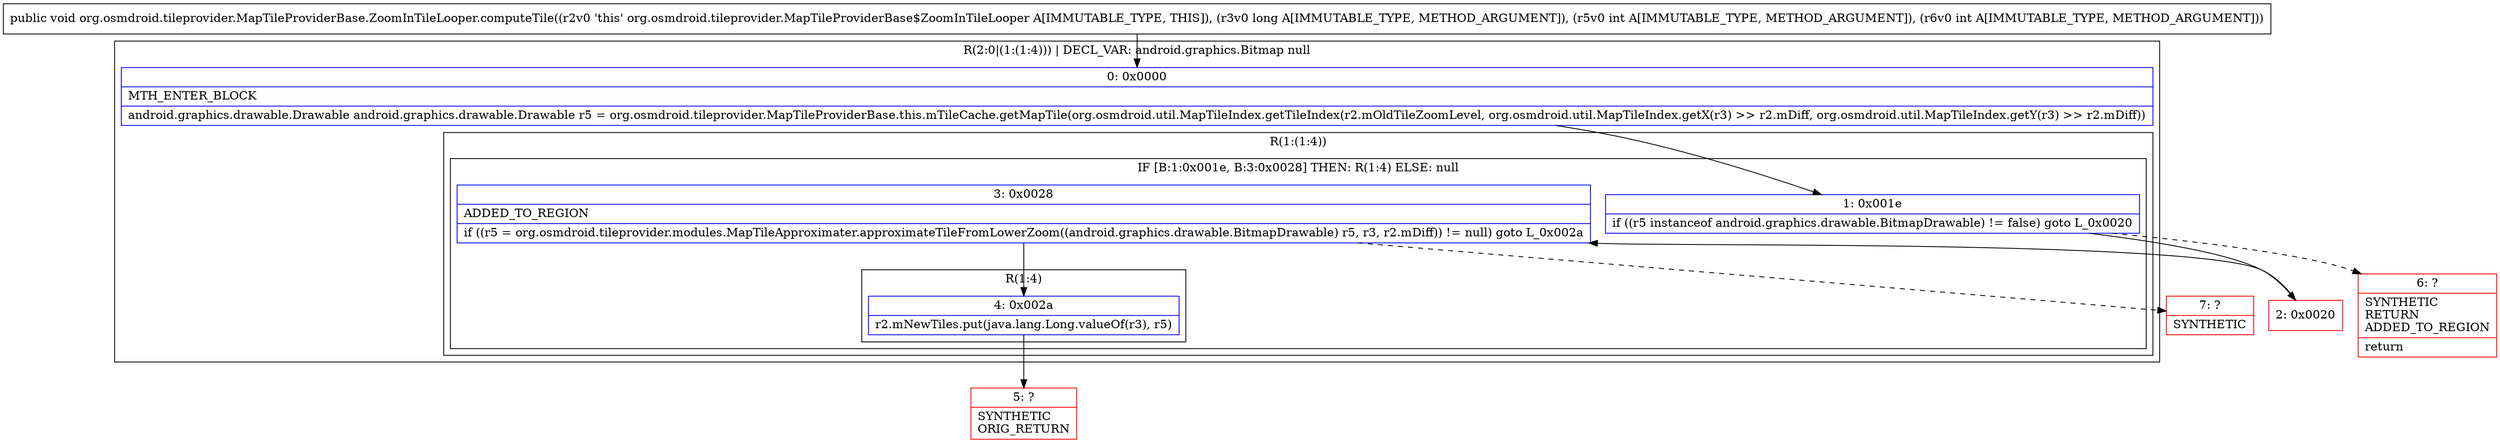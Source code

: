digraph "CFG fororg.osmdroid.tileprovider.MapTileProviderBase.ZoomInTileLooper.computeTile(JII)V" {
subgraph cluster_Region_79116208 {
label = "R(2:0|(1:(1:4))) | DECL_VAR: android.graphics.Bitmap null\l";
node [shape=record,color=blue];
Node_0 [shape=record,label="{0\:\ 0x0000|MTH_ENTER_BLOCK\l|android.graphics.drawable.Drawable android.graphics.drawable.Drawable r5 = org.osmdroid.tileprovider.MapTileProviderBase.this.mTileCache.getMapTile(org.osmdroid.util.MapTileIndex.getTileIndex(r2.mOldTileZoomLevel, org.osmdroid.util.MapTileIndex.getX(r3) \>\> r2.mDiff, org.osmdroid.util.MapTileIndex.getY(r3) \>\> r2.mDiff))\l}"];
subgraph cluster_Region_674514095 {
label = "R(1:(1:4))";
node [shape=record,color=blue];
subgraph cluster_IfRegion_1388901203 {
label = "IF [B:1:0x001e, B:3:0x0028] THEN: R(1:4) ELSE: null";
node [shape=record,color=blue];
Node_1 [shape=record,label="{1\:\ 0x001e|if ((r5 instanceof android.graphics.drawable.BitmapDrawable) != false) goto L_0x0020\l}"];
Node_3 [shape=record,label="{3\:\ 0x0028|ADDED_TO_REGION\l|if ((r5 = org.osmdroid.tileprovider.modules.MapTileApproximater.approximateTileFromLowerZoom((android.graphics.drawable.BitmapDrawable) r5, r3, r2.mDiff)) != null) goto L_0x002a\l}"];
subgraph cluster_Region_1498437288 {
label = "R(1:4)";
node [shape=record,color=blue];
Node_4 [shape=record,label="{4\:\ 0x002a|r2.mNewTiles.put(java.lang.Long.valueOf(r3), r5)\l}"];
}
}
}
}
Node_2 [shape=record,color=red,label="{2\:\ 0x0020}"];
Node_5 [shape=record,color=red,label="{5\:\ ?|SYNTHETIC\lORIG_RETURN\l}"];
Node_6 [shape=record,color=red,label="{6\:\ ?|SYNTHETIC\lRETURN\lADDED_TO_REGION\l|return\l}"];
Node_7 [shape=record,color=red,label="{7\:\ ?|SYNTHETIC\l}"];
MethodNode[shape=record,label="{public void org.osmdroid.tileprovider.MapTileProviderBase.ZoomInTileLooper.computeTile((r2v0 'this' org.osmdroid.tileprovider.MapTileProviderBase$ZoomInTileLooper A[IMMUTABLE_TYPE, THIS]), (r3v0 long A[IMMUTABLE_TYPE, METHOD_ARGUMENT]), (r5v0 int A[IMMUTABLE_TYPE, METHOD_ARGUMENT]), (r6v0 int A[IMMUTABLE_TYPE, METHOD_ARGUMENT])) }"];
MethodNode -> Node_0;
Node_0 -> Node_1;
Node_1 -> Node_2;
Node_1 -> Node_6[style=dashed];
Node_3 -> Node_4;
Node_3 -> Node_7[style=dashed];
Node_4 -> Node_5;
Node_2 -> Node_3;
}

